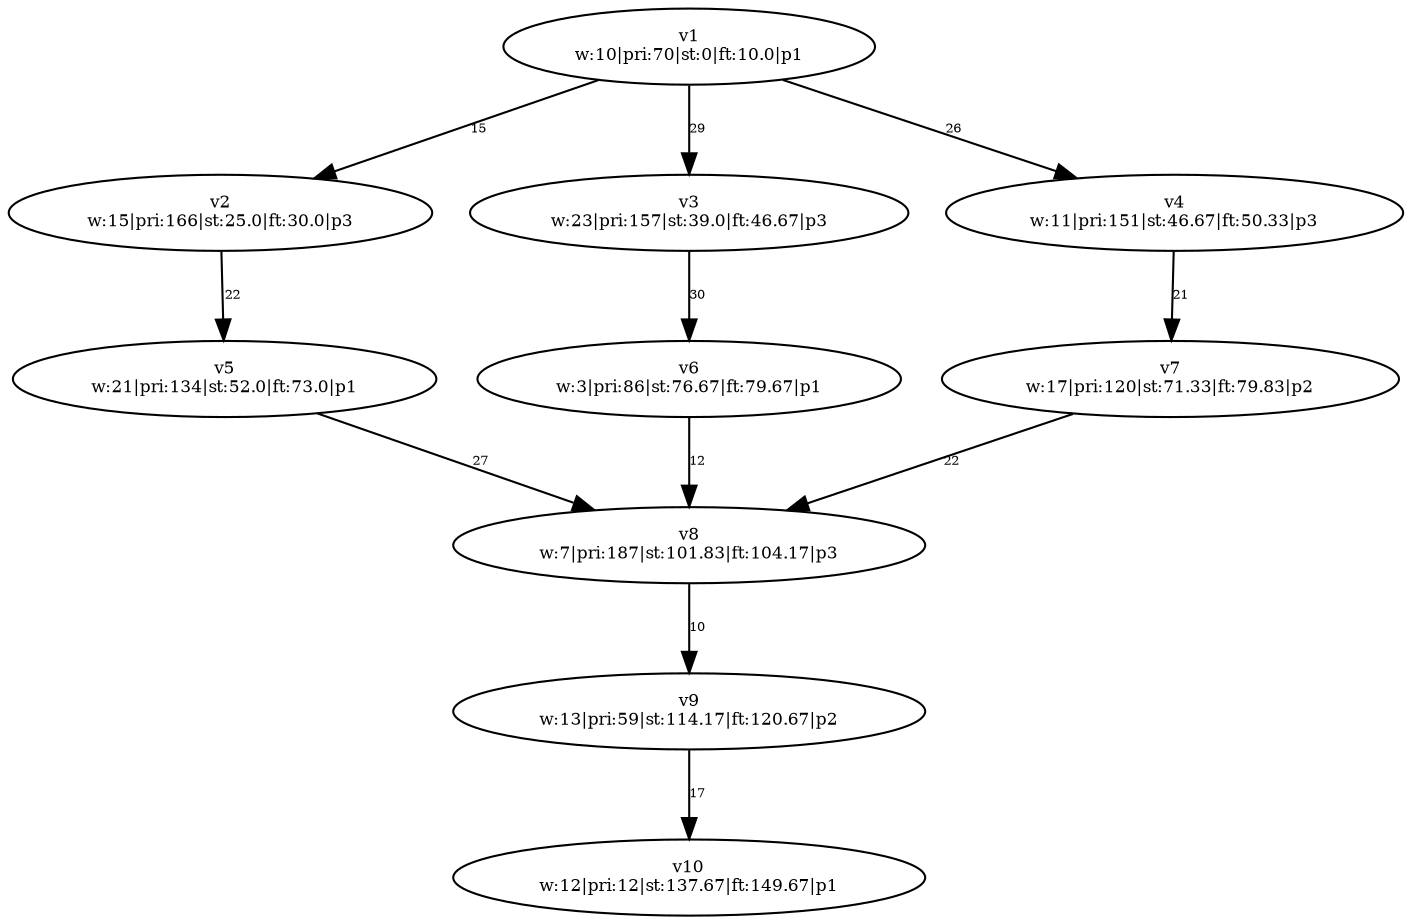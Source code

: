 digraph {
	v1 [label="v1
w:10|pri:70|st:0|ft:10.0|p1" fontsize=8.0]
	v2 [label="v2
w:15|pri:166|st:25.0|ft:30.0|p3" fontsize=8.0]
	v3 [label="v3
w:23|pri:157|st:39.0|ft:46.67|p3" fontsize=8.0]
	v4 [label="v4
w:11|pri:151|st:46.67|ft:50.33|p3" fontsize=8.0]
	v5 [label="v5
w:21|pri:134|st:52.0|ft:73.0|p1" fontsize=8.0]
	v7 [label="v7
w:17|pri:120|st:71.33|ft:79.83|p2" fontsize=8.0]
	v6 [label="v6
w:3|pri:86|st:76.67|ft:79.67|p1" fontsize=8.0]
	v8 [label="v8
w:7|pri:187|st:101.83|ft:104.17|p3" fontsize=8.0]
	v9 [label="v9
w:13|pri:59|st:114.17|ft:120.67|p2" fontsize=8.0]
	v10 [label="v10
w:12|pri:12|st:137.67|ft:149.67|p1" fontsize=8.0]
	v1 -> v2 [label=15 constraint=true fontsize=6.0]
	v1 -> v3 [label=29 constraint=true fontsize=6.0]
	v1 -> v4 [label=26 constraint=true fontsize=6.0]
	v2 -> v5 [label=22 constraint=true fontsize=6.0]
	v3 -> v6 [label=30 constraint=true fontsize=6.0]
	v4 -> v7 [label=21 constraint=true fontsize=6.0]
	v5 -> v8 [label=27 constraint=true fontsize=6.0]
	v6 -> v8 [label=12 constraint=true fontsize=6.0]
	v7 -> v8 [label=22 constraint=true fontsize=6.0]
	v8 -> v9 [label=10 constraint=true fontsize=6.0]
	v9 -> v10 [label=17 constraint=true fontsize=6.0]
}
